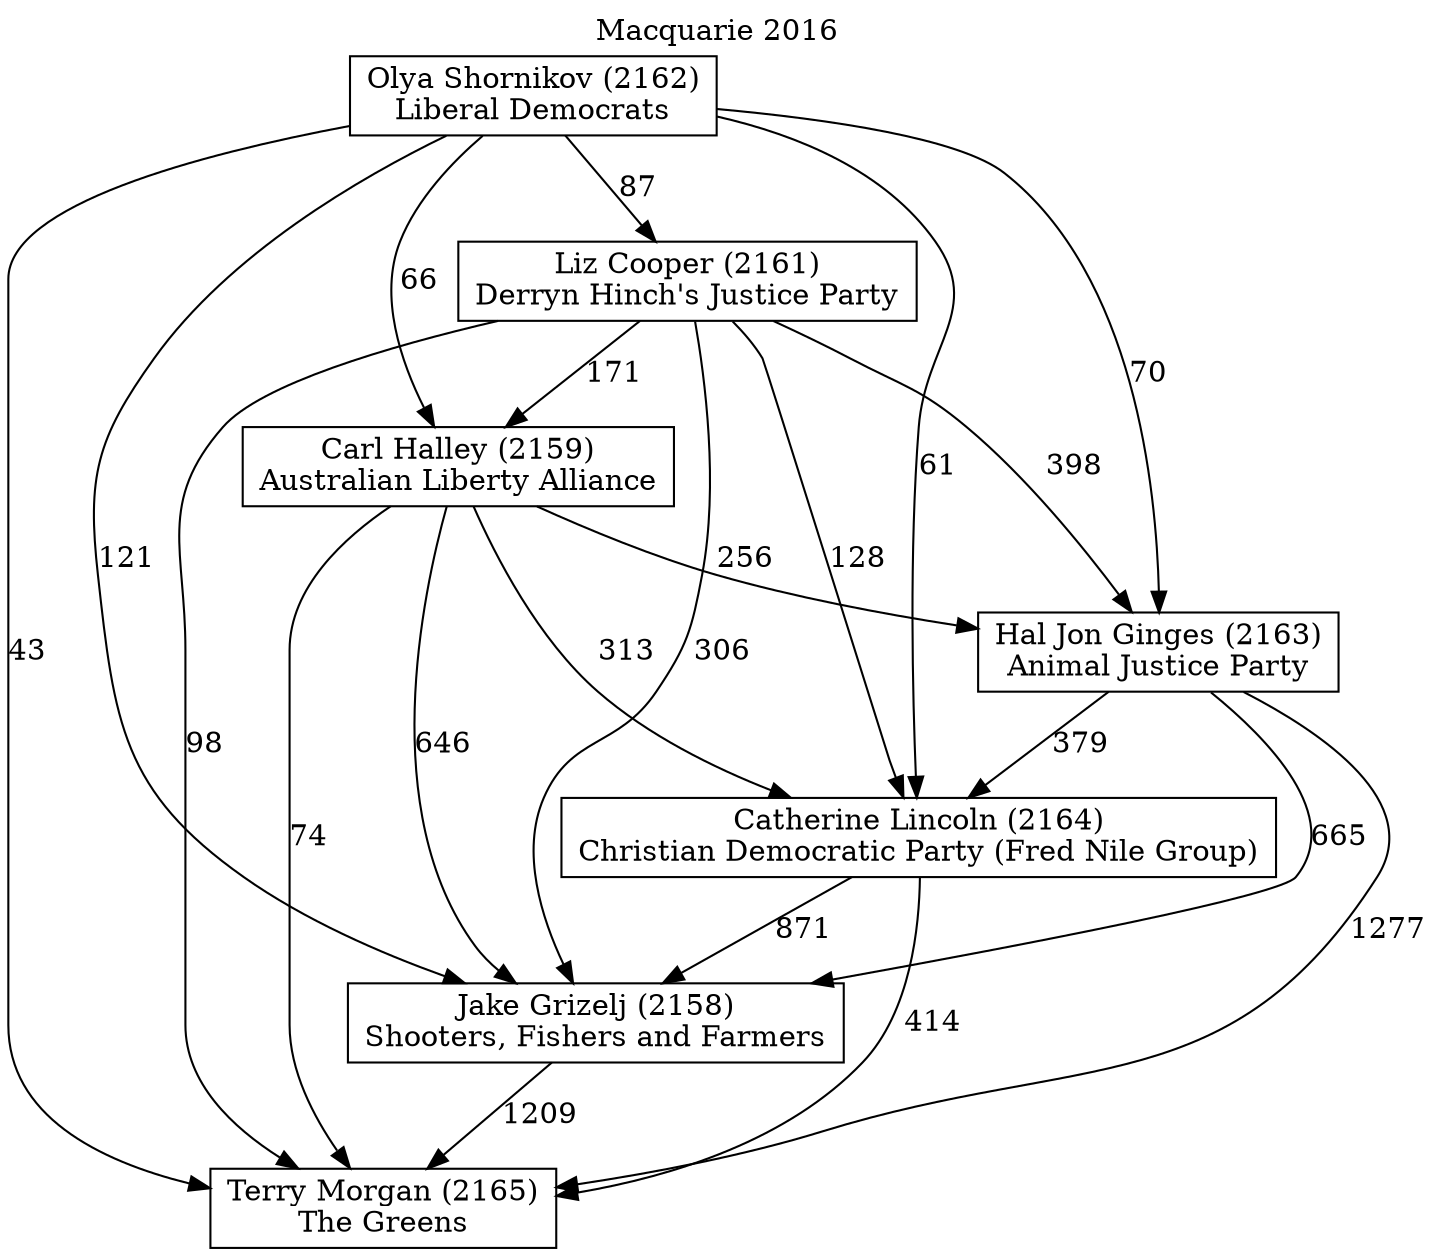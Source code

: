 // House preference flow
digraph "Terry Morgan (2165)_Macquarie_2016" {
	graph [label="Macquarie 2016" labelloc=t mclimit=10]
	node [shape=box]
	"Terry Morgan (2165)" [label="Terry Morgan (2165)
The Greens"]
	"Jake Grizelj (2158)" [label="Jake Grizelj (2158)
Shooters, Fishers and Farmers"]
	"Catherine Lincoln (2164)" [label="Catherine Lincoln (2164)
Christian Democratic Party (Fred Nile Group)"]
	"Hal Jon Ginges (2163)" [label="Hal Jon Ginges (2163)
Animal Justice Party"]
	"Carl Halley (2159)" [label="Carl Halley (2159)
Australian Liberty Alliance"]
	"Liz Cooper (2161)" [label="Liz Cooper (2161)
Derryn Hinch's Justice Party"]
	"Olya Shornikov (2162)" [label="Olya Shornikov (2162)
Liberal Democrats"]
	"Terry Morgan (2165)" [label="Terry Morgan (2165)
The Greens"]
	"Catherine Lincoln (2164)" [label="Catherine Lincoln (2164)
Christian Democratic Party (Fred Nile Group)"]
	"Hal Jon Ginges (2163)" [label="Hal Jon Ginges (2163)
Animal Justice Party"]
	"Carl Halley (2159)" [label="Carl Halley (2159)
Australian Liberty Alliance"]
	"Liz Cooper (2161)" [label="Liz Cooper (2161)
Derryn Hinch's Justice Party"]
	"Olya Shornikov (2162)" [label="Olya Shornikov (2162)
Liberal Democrats"]
	"Terry Morgan (2165)" [label="Terry Morgan (2165)
The Greens"]
	"Hal Jon Ginges (2163)" [label="Hal Jon Ginges (2163)
Animal Justice Party"]
	"Carl Halley (2159)" [label="Carl Halley (2159)
Australian Liberty Alliance"]
	"Liz Cooper (2161)" [label="Liz Cooper (2161)
Derryn Hinch's Justice Party"]
	"Olya Shornikov (2162)" [label="Olya Shornikov (2162)
Liberal Democrats"]
	"Terry Morgan (2165)" [label="Terry Morgan (2165)
The Greens"]
	"Carl Halley (2159)" [label="Carl Halley (2159)
Australian Liberty Alliance"]
	"Liz Cooper (2161)" [label="Liz Cooper (2161)
Derryn Hinch's Justice Party"]
	"Olya Shornikov (2162)" [label="Olya Shornikov (2162)
Liberal Democrats"]
	"Terry Morgan (2165)" [label="Terry Morgan (2165)
The Greens"]
	"Liz Cooper (2161)" [label="Liz Cooper (2161)
Derryn Hinch's Justice Party"]
	"Olya Shornikov (2162)" [label="Olya Shornikov (2162)
Liberal Democrats"]
	"Terry Morgan (2165)" [label="Terry Morgan (2165)
The Greens"]
	"Olya Shornikov (2162)" [label="Olya Shornikov (2162)
Liberal Democrats"]
	"Olya Shornikov (2162)" [label="Olya Shornikov (2162)
Liberal Democrats"]
	"Liz Cooper (2161)" [label="Liz Cooper (2161)
Derryn Hinch's Justice Party"]
	"Olya Shornikov (2162)" [label="Olya Shornikov (2162)
Liberal Democrats"]
	"Olya Shornikov (2162)" [label="Olya Shornikov (2162)
Liberal Democrats"]
	"Carl Halley (2159)" [label="Carl Halley (2159)
Australian Liberty Alliance"]
	"Liz Cooper (2161)" [label="Liz Cooper (2161)
Derryn Hinch's Justice Party"]
	"Olya Shornikov (2162)" [label="Olya Shornikov (2162)
Liberal Democrats"]
	"Carl Halley (2159)" [label="Carl Halley (2159)
Australian Liberty Alliance"]
	"Olya Shornikov (2162)" [label="Olya Shornikov (2162)
Liberal Democrats"]
	"Olya Shornikov (2162)" [label="Olya Shornikov (2162)
Liberal Democrats"]
	"Liz Cooper (2161)" [label="Liz Cooper (2161)
Derryn Hinch's Justice Party"]
	"Olya Shornikov (2162)" [label="Olya Shornikov (2162)
Liberal Democrats"]
	"Olya Shornikov (2162)" [label="Olya Shornikov (2162)
Liberal Democrats"]
	"Hal Jon Ginges (2163)" [label="Hal Jon Ginges (2163)
Animal Justice Party"]
	"Carl Halley (2159)" [label="Carl Halley (2159)
Australian Liberty Alliance"]
	"Liz Cooper (2161)" [label="Liz Cooper (2161)
Derryn Hinch's Justice Party"]
	"Olya Shornikov (2162)" [label="Olya Shornikov (2162)
Liberal Democrats"]
	"Hal Jon Ginges (2163)" [label="Hal Jon Ginges (2163)
Animal Justice Party"]
	"Liz Cooper (2161)" [label="Liz Cooper (2161)
Derryn Hinch's Justice Party"]
	"Olya Shornikov (2162)" [label="Olya Shornikov (2162)
Liberal Democrats"]
	"Hal Jon Ginges (2163)" [label="Hal Jon Ginges (2163)
Animal Justice Party"]
	"Olya Shornikov (2162)" [label="Olya Shornikov (2162)
Liberal Democrats"]
	"Olya Shornikov (2162)" [label="Olya Shornikov (2162)
Liberal Democrats"]
	"Liz Cooper (2161)" [label="Liz Cooper (2161)
Derryn Hinch's Justice Party"]
	"Olya Shornikov (2162)" [label="Olya Shornikov (2162)
Liberal Democrats"]
	"Olya Shornikov (2162)" [label="Olya Shornikov (2162)
Liberal Democrats"]
	"Carl Halley (2159)" [label="Carl Halley (2159)
Australian Liberty Alliance"]
	"Liz Cooper (2161)" [label="Liz Cooper (2161)
Derryn Hinch's Justice Party"]
	"Olya Shornikov (2162)" [label="Olya Shornikov (2162)
Liberal Democrats"]
	"Carl Halley (2159)" [label="Carl Halley (2159)
Australian Liberty Alliance"]
	"Olya Shornikov (2162)" [label="Olya Shornikov (2162)
Liberal Democrats"]
	"Olya Shornikov (2162)" [label="Olya Shornikov (2162)
Liberal Democrats"]
	"Liz Cooper (2161)" [label="Liz Cooper (2161)
Derryn Hinch's Justice Party"]
	"Olya Shornikov (2162)" [label="Olya Shornikov (2162)
Liberal Democrats"]
	"Olya Shornikov (2162)" [label="Olya Shornikov (2162)
Liberal Democrats"]
	"Catherine Lincoln (2164)" [label="Catherine Lincoln (2164)
Christian Democratic Party (Fred Nile Group)"]
	"Hal Jon Ginges (2163)" [label="Hal Jon Ginges (2163)
Animal Justice Party"]
	"Carl Halley (2159)" [label="Carl Halley (2159)
Australian Liberty Alliance"]
	"Liz Cooper (2161)" [label="Liz Cooper (2161)
Derryn Hinch's Justice Party"]
	"Olya Shornikov (2162)" [label="Olya Shornikov (2162)
Liberal Democrats"]
	"Catherine Lincoln (2164)" [label="Catherine Lincoln (2164)
Christian Democratic Party (Fred Nile Group)"]
	"Carl Halley (2159)" [label="Carl Halley (2159)
Australian Liberty Alliance"]
	"Liz Cooper (2161)" [label="Liz Cooper (2161)
Derryn Hinch's Justice Party"]
	"Olya Shornikov (2162)" [label="Olya Shornikov (2162)
Liberal Democrats"]
	"Catherine Lincoln (2164)" [label="Catherine Lincoln (2164)
Christian Democratic Party (Fred Nile Group)"]
	"Liz Cooper (2161)" [label="Liz Cooper (2161)
Derryn Hinch's Justice Party"]
	"Olya Shornikov (2162)" [label="Olya Shornikov (2162)
Liberal Democrats"]
	"Catherine Lincoln (2164)" [label="Catherine Lincoln (2164)
Christian Democratic Party (Fred Nile Group)"]
	"Olya Shornikov (2162)" [label="Olya Shornikov (2162)
Liberal Democrats"]
	"Olya Shornikov (2162)" [label="Olya Shornikov (2162)
Liberal Democrats"]
	"Liz Cooper (2161)" [label="Liz Cooper (2161)
Derryn Hinch's Justice Party"]
	"Olya Shornikov (2162)" [label="Olya Shornikov (2162)
Liberal Democrats"]
	"Olya Shornikov (2162)" [label="Olya Shornikov (2162)
Liberal Democrats"]
	"Carl Halley (2159)" [label="Carl Halley (2159)
Australian Liberty Alliance"]
	"Liz Cooper (2161)" [label="Liz Cooper (2161)
Derryn Hinch's Justice Party"]
	"Olya Shornikov (2162)" [label="Olya Shornikov (2162)
Liberal Democrats"]
	"Carl Halley (2159)" [label="Carl Halley (2159)
Australian Liberty Alliance"]
	"Olya Shornikov (2162)" [label="Olya Shornikov (2162)
Liberal Democrats"]
	"Olya Shornikov (2162)" [label="Olya Shornikov (2162)
Liberal Democrats"]
	"Liz Cooper (2161)" [label="Liz Cooper (2161)
Derryn Hinch's Justice Party"]
	"Olya Shornikov (2162)" [label="Olya Shornikov (2162)
Liberal Democrats"]
	"Olya Shornikov (2162)" [label="Olya Shornikov (2162)
Liberal Democrats"]
	"Hal Jon Ginges (2163)" [label="Hal Jon Ginges (2163)
Animal Justice Party"]
	"Carl Halley (2159)" [label="Carl Halley (2159)
Australian Liberty Alliance"]
	"Liz Cooper (2161)" [label="Liz Cooper (2161)
Derryn Hinch's Justice Party"]
	"Olya Shornikov (2162)" [label="Olya Shornikov (2162)
Liberal Democrats"]
	"Hal Jon Ginges (2163)" [label="Hal Jon Ginges (2163)
Animal Justice Party"]
	"Liz Cooper (2161)" [label="Liz Cooper (2161)
Derryn Hinch's Justice Party"]
	"Olya Shornikov (2162)" [label="Olya Shornikov (2162)
Liberal Democrats"]
	"Hal Jon Ginges (2163)" [label="Hal Jon Ginges (2163)
Animal Justice Party"]
	"Olya Shornikov (2162)" [label="Olya Shornikov (2162)
Liberal Democrats"]
	"Olya Shornikov (2162)" [label="Olya Shornikov (2162)
Liberal Democrats"]
	"Liz Cooper (2161)" [label="Liz Cooper (2161)
Derryn Hinch's Justice Party"]
	"Olya Shornikov (2162)" [label="Olya Shornikov (2162)
Liberal Democrats"]
	"Olya Shornikov (2162)" [label="Olya Shornikov (2162)
Liberal Democrats"]
	"Carl Halley (2159)" [label="Carl Halley (2159)
Australian Liberty Alliance"]
	"Liz Cooper (2161)" [label="Liz Cooper (2161)
Derryn Hinch's Justice Party"]
	"Olya Shornikov (2162)" [label="Olya Shornikov (2162)
Liberal Democrats"]
	"Carl Halley (2159)" [label="Carl Halley (2159)
Australian Liberty Alliance"]
	"Olya Shornikov (2162)" [label="Olya Shornikov (2162)
Liberal Democrats"]
	"Olya Shornikov (2162)" [label="Olya Shornikov (2162)
Liberal Democrats"]
	"Liz Cooper (2161)" [label="Liz Cooper (2161)
Derryn Hinch's Justice Party"]
	"Olya Shornikov (2162)" [label="Olya Shornikov (2162)
Liberal Democrats"]
	"Olya Shornikov (2162)" [label="Olya Shornikov (2162)
Liberal Democrats"]
	"Jake Grizelj (2158)" [label="Jake Grizelj (2158)
Shooters, Fishers and Farmers"]
	"Catherine Lincoln (2164)" [label="Catherine Lincoln (2164)
Christian Democratic Party (Fred Nile Group)"]
	"Hal Jon Ginges (2163)" [label="Hal Jon Ginges (2163)
Animal Justice Party"]
	"Carl Halley (2159)" [label="Carl Halley (2159)
Australian Liberty Alliance"]
	"Liz Cooper (2161)" [label="Liz Cooper (2161)
Derryn Hinch's Justice Party"]
	"Olya Shornikov (2162)" [label="Olya Shornikov (2162)
Liberal Democrats"]
	"Jake Grizelj (2158)" [label="Jake Grizelj (2158)
Shooters, Fishers and Farmers"]
	"Hal Jon Ginges (2163)" [label="Hal Jon Ginges (2163)
Animal Justice Party"]
	"Carl Halley (2159)" [label="Carl Halley (2159)
Australian Liberty Alliance"]
	"Liz Cooper (2161)" [label="Liz Cooper (2161)
Derryn Hinch's Justice Party"]
	"Olya Shornikov (2162)" [label="Olya Shornikov (2162)
Liberal Democrats"]
	"Jake Grizelj (2158)" [label="Jake Grizelj (2158)
Shooters, Fishers and Farmers"]
	"Carl Halley (2159)" [label="Carl Halley (2159)
Australian Liberty Alliance"]
	"Liz Cooper (2161)" [label="Liz Cooper (2161)
Derryn Hinch's Justice Party"]
	"Olya Shornikov (2162)" [label="Olya Shornikov (2162)
Liberal Democrats"]
	"Jake Grizelj (2158)" [label="Jake Grizelj (2158)
Shooters, Fishers and Farmers"]
	"Liz Cooper (2161)" [label="Liz Cooper (2161)
Derryn Hinch's Justice Party"]
	"Olya Shornikov (2162)" [label="Olya Shornikov (2162)
Liberal Democrats"]
	"Jake Grizelj (2158)" [label="Jake Grizelj (2158)
Shooters, Fishers and Farmers"]
	"Olya Shornikov (2162)" [label="Olya Shornikov (2162)
Liberal Democrats"]
	"Olya Shornikov (2162)" [label="Olya Shornikov (2162)
Liberal Democrats"]
	"Liz Cooper (2161)" [label="Liz Cooper (2161)
Derryn Hinch's Justice Party"]
	"Olya Shornikov (2162)" [label="Olya Shornikov (2162)
Liberal Democrats"]
	"Olya Shornikov (2162)" [label="Olya Shornikov (2162)
Liberal Democrats"]
	"Carl Halley (2159)" [label="Carl Halley (2159)
Australian Liberty Alliance"]
	"Liz Cooper (2161)" [label="Liz Cooper (2161)
Derryn Hinch's Justice Party"]
	"Olya Shornikov (2162)" [label="Olya Shornikov (2162)
Liberal Democrats"]
	"Carl Halley (2159)" [label="Carl Halley (2159)
Australian Liberty Alliance"]
	"Olya Shornikov (2162)" [label="Olya Shornikov (2162)
Liberal Democrats"]
	"Olya Shornikov (2162)" [label="Olya Shornikov (2162)
Liberal Democrats"]
	"Liz Cooper (2161)" [label="Liz Cooper (2161)
Derryn Hinch's Justice Party"]
	"Olya Shornikov (2162)" [label="Olya Shornikov (2162)
Liberal Democrats"]
	"Olya Shornikov (2162)" [label="Olya Shornikov (2162)
Liberal Democrats"]
	"Hal Jon Ginges (2163)" [label="Hal Jon Ginges (2163)
Animal Justice Party"]
	"Carl Halley (2159)" [label="Carl Halley (2159)
Australian Liberty Alliance"]
	"Liz Cooper (2161)" [label="Liz Cooper (2161)
Derryn Hinch's Justice Party"]
	"Olya Shornikov (2162)" [label="Olya Shornikov (2162)
Liberal Democrats"]
	"Hal Jon Ginges (2163)" [label="Hal Jon Ginges (2163)
Animal Justice Party"]
	"Liz Cooper (2161)" [label="Liz Cooper (2161)
Derryn Hinch's Justice Party"]
	"Olya Shornikov (2162)" [label="Olya Shornikov (2162)
Liberal Democrats"]
	"Hal Jon Ginges (2163)" [label="Hal Jon Ginges (2163)
Animal Justice Party"]
	"Olya Shornikov (2162)" [label="Olya Shornikov (2162)
Liberal Democrats"]
	"Olya Shornikov (2162)" [label="Olya Shornikov (2162)
Liberal Democrats"]
	"Liz Cooper (2161)" [label="Liz Cooper (2161)
Derryn Hinch's Justice Party"]
	"Olya Shornikov (2162)" [label="Olya Shornikov (2162)
Liberal Democrats"]
	"Olya Shornikov (2162)" [label="Olya Shornikov (2162)
Liberal Democrats"]
	"Carl Halley (2159)" [label="Carl Halley (2159)
Australian Liberty Alliance"]
	"Liz Cooper (2161)" [label="Liz Cooper (2161)
Derryn Hinch's Justice Party"]
	"Olya Shornikov (2162)" [label="Olya Shornikov (2162)
Liberal Democrats"]
	"Carl Halley (2159)" [label="Carl Halley (2159)
Australian Liberty Alliance"]
	"Olya Shornikov (2162)" [label="Olya Shornikov (2162)
Liberal Democrats"]
	"Olya Shornikov (2162)" [label="Olya Shornikov (2162)
Liberal Democrats"]
	"Liz Cooper (2161)" [label="Liz Cooper (2161)
Derryn Hinch's Justice Party"]
	"Olya Shornikov (2162)" [label="Olya Shornikov (2162)
Liberal Democrats"]
	"Olya Shornikov (2162)" [label="Olya Shornikov (2162)
Liberal Democrats"]
	"Catherine Lincoln (2164)" [label="Catherine Lincoln (2164)
Christian Democratic Party (Fred Nile Group)"]
	"Hal Jon Ginges (2163)" [label="Hal Jon Ginges (2163)
Animal Justice Party"]
	"Carl Halley (2159)" [label="Carl Halley (2159)
Australian Liberty Alliance"]
	"Liz Cooper (2161)" [label="Liz Cooper (2161)
Derryn Hinch's Justice Party"]
	"Olya Shornikov (2162)" [label="Olya Shornikov (2162)
Liberal Democrats"]
	"Catherine Lincoln (2164)" [label="Catherine Lincoln (2164)
Christian Democratic Party (Fred Nile Group)"]
	"Carl Halley (2159)" [label="Carl Halley (2159)
Australian Liberty Alliance"]
	"Liz Cooper (2161)" [label="Liz Cooper (2161)
Derryn Hinch's Justice Party"]
	"Olya Shornikov (2162)" [label="Olya Shornikov (2162)
Liberal Democrats"]
	"Catherine Lincoln (2164)" [label="Catherine Lincoln (2164)
Christian Democratic Party (Fred Nile Group)"]
	"Liz Cooper (2161)" [label="Liz Cooper (2161)
Derryn Hinch's Justice Party"]
	"Olya Shornikov (2162)" [label="Olya Shornikov (2162)
Liberal Democrats"]
	"Catherine Lincoln (2164)" [label="Catherine Lincoln (2164)
Christian Democratic Party (Fred Nile Group)"]
	"Olya Shornikov (2162)" [label="Olya Shornikov (2162)
Liberal Democrats"]
	"Olya Shornikov (2162)" [label="Olya Shornikov (2162)
Liberal Democrats"]
	"Liz Cooper (2161)" [label="Liz Cooper (2161)
Derryn Hinch's Justice Party"]
	"Olya Shornikov (2162)" [label="Olya Shornikov (2162)
Liberal Democrats"]
	"Olya Shornikov (2162)" [label="Olya Shornikov (2162)
Liberal Democrats"]
	"Carl Halley (2159)" [label="Carl Halley (2159)
Australian Liberty Alliance"]
	"Liz Cooper (2161)" [label="Liz Cooper (2161)
Derryn Hinch's Justice Party"]
	"Olya Shornikov (2162)" [label="Olya Shornikov (2162)
Liberal Democrats"]
	"Carl Halley (2159)" [label="Carl Halley (2159)
Australian Liberty Alliance"]
	"Olya Shornikov (2162)" [label="Olya Shornikov (2162)
Liberal Democrats"]
	"Olya Shornikov (2162)" [label="Olya Shornikov (2162)
Liberal Democrats"]
	"Liz Cooper (2161)" [label="Liz Cooper (2161)
Derryn Hinch's Justice Party"]
	"Olya Shornikov (2162)" [label="Olya Shornikov (2162)
Liberal Democrats"]
	"Olya Shornikov (2162)" [label="Olya Shornikov (2162)
Liberal Democrats"]
	"Hal Jon Ginges (2163)" [label="Hal Jon Ginges (2163)
Animal Justice Party"]
	"Carl Halley (2159)" [label="Carl Halley (2159)
Australian Liberty Alliance"]
	"Liz Cooper (2161)" [label="Liz Cooper (2161)
Derryn Hinch's Justice Party"]
	"Olya Shornikov (2162)" [label="Olya Shornikov (2162)
Liberal Democrats"]
	"Hal Jon Ginges (2163)" [label="Hal Jon Ginges (2163)
Animal Justice Party"]
	"Liz Cooper (2161)" [label="Liz Cooper (2161)
Derryn Hinch's Justice Party"]
	"Olya Shornikov (2162)" [label="Olya Shornikov (2162)
Liberal Democrats"]
	"Hal Jon Ginges (2163)" [label="Hal Jon Ginges (2163)
Animal Justice Party"]
	"Olya Shornikov (2162)" [label="Olya Shornikov (2162)
Liberal Democrats"]
	"Olya Shornikov (2162)" [label="Olya Shornikov (2162)
Liberal Democrats"]
	"Liz Cooper (2161)" [label="Liz Cooper (2161)
Derryn Hinch's Justice Party"]
	"Olya Shornikov (2162)" [label="Olya Shornikov (2162)
Liberal Democrats"]
	"Olya Shornikov (2162)" [label="Olya Shornikov (2162)
Liberal Democrats"]
	"Carl Halley (2159)" [label="Carl Halley (2159)
Australian Liberty Alliance"]
	"Liz Cooper (2161)" [label="Liz Cooper (2161)
Derryn Hinch's Justice Party"]
	"Olya Shornikov (2162)" [label="Olya Shornikov (2162)
Liberal Democrats"]
	"Carl Halley (2159)" [label="Carl Halley (2159)
Australian Liberty Alliance"]
	"Olya Shornikov (2162)" [label="Olya Shornikov (2162)
Liberal Democrats"]
	"Olya Shornikov (2162)" [label="Olya Shornikov (2162)
Liberal Democrats"]
	"Liz Cooper (2161)" [label="Liz Cooper (2161)
Derryn Hinch's Justice Party"]
	"Olya Shornikov (2162)" [label="Olya Shornikov (2162)
Liberal Democrats"]
	"Olya Shornikov (2162)" [label="Olya Shornikov (2162)
Liberal Democrats"]
	"Jake Grizelj (2158)" -> "Terry Morgan (2165)" [label=1209]
	"Catherine Lincoln (2164)" -> "Jake Grizelj (2158)" [label=871]
	"Hal Jon Ginges (2163)" -> "Catherine Lincoln (2164)" [label=379]
	"Carl Halley (2159)" -> "Hal Jon Ginges (2163)" [label=256]
	"Liz Cooper (2161)" -> "Carl Halley (2159)" [label=171]
	"Olya Shornikov (2162)" -> "Liz Cooper (2161)" [label=87]
	"Catherine Lincoln (2164)" -> "Terry Morgan (2165)" [label=414]
	"Hal Jon Ginges (2163)" -> "Terry Morgan (2165)" [label=1277]
	"Carl Halley (2159)" -> "Terry Morgan (2165)" [label=74]
	"Liz Cooper (2161)" -> "Terry Morgan (2165)" [label=98]
	"Olya Shornikov (2162)" -> "Terry Morgan (2165)" [label=43]
	"Olya Shornikov (2162)" -> "Carl Halley (2159)" [label=66]
	"Liz Cooper (2161)" -> "Hal Jon Ginges (2163)" [label=398]
	"Olya Shornikov (2162)" -> "Hal Jon Ginges (2163)" [label=70]
	"Carl Halley (2159)" -> "Catherine Lincoln (2164)" [label=313]
	"Liz Cooper (2161)" -> "Catherine Lincoln (2164)" [label=128]
	"Olya Shornikov (2162)" -> "Catherine Lincoln (2164)" [label=61]
	"Hal Jon Ginges (2163)" -> "Jake Grizelj (2158)" [label=665]
	"Carl Halley (2159)" -> "Jake Grizelj (2158)" [label=646]
	"Liz Cooper (2161)" -> "Jake Grizelj (2158)" [label=306]
	"Olya Shornikov (2162)" -> "Jake Grizelj (2158)" [label=121]
}
